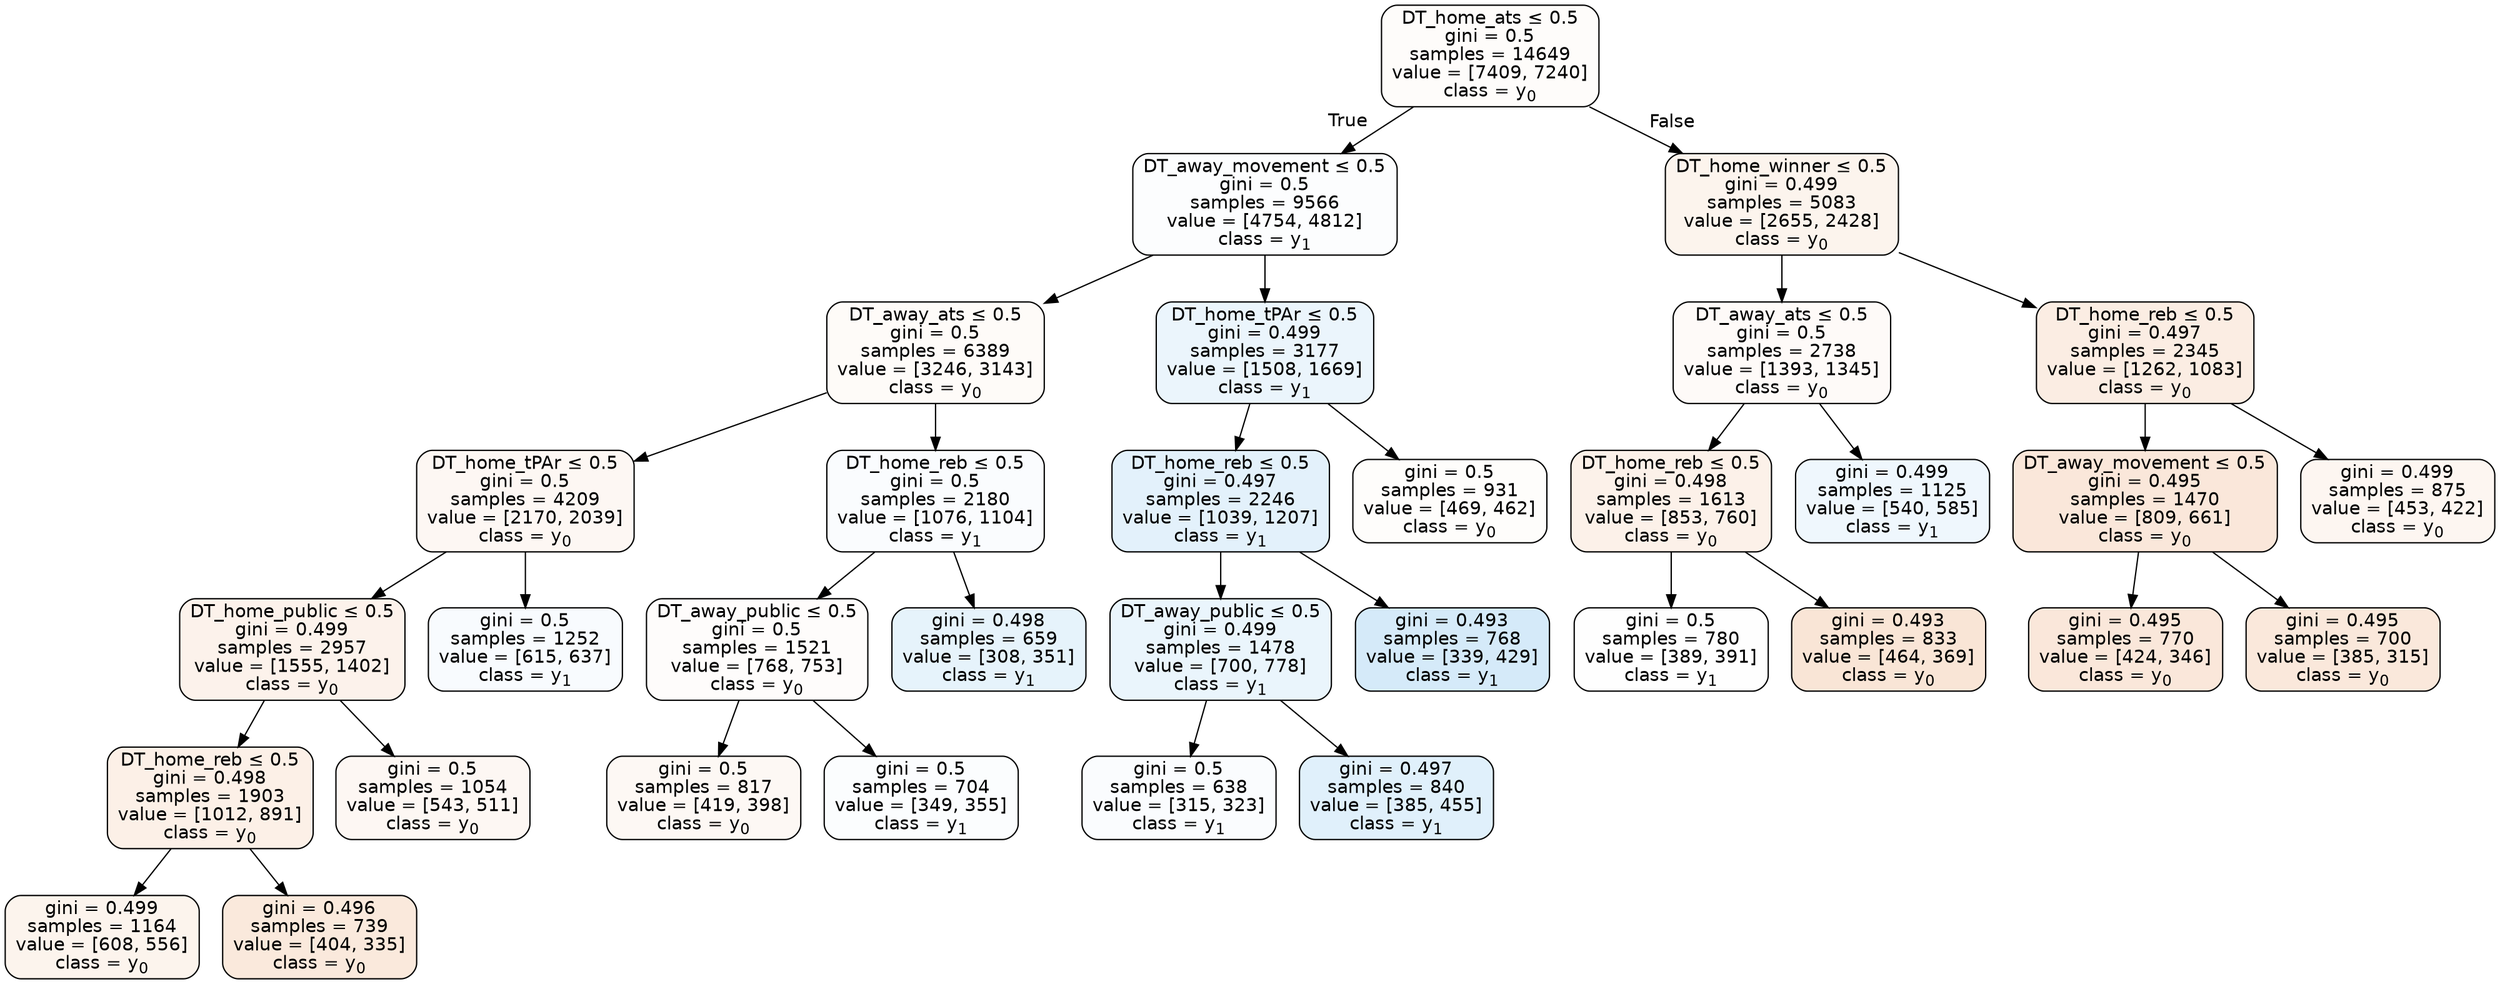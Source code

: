 digraph Tree {
node [shape=box, style="filled, rounded", color="black", fontname=helvetica] ;
edge [fontname=helvetica] ;
0 [label=<DT_home_ats &le; 0.5<br/>gini = 0.5<br/>samples = 14649<br/>value = [7409, 7240]<br/>class = y<SUB>0</SUB>>, fillcolor="#e5813906"] ;
1 [label=<DT_away_movement &le; 0.5<br/>gini = 0.5<br/>samples = 9566<br/>value = [4754, 4812]<br/>class = y<SUB>1</SUB>>, fillcolor="#399de503"] ;
0 -> 1 [labeldistance=2.5, labelangle=45, headlabel="True"] ;
2 [label=<DT_away_ats &le; 0.5<br/>gini = 0.5<br/>samples = 6389<br/>value = [3246, 3143]<br/>class = y<SUB>0</SUB>>, fillcolor="#e5813908"] ;
1 -> 2 ;
3 [label=<DT_home_tPAr &le; 0.5<br/>gini = 0.5<br/>samples = 4209<br/>value = [2170, 2039]<br/>class = y<SUB>0</SUB>>, fillcolor="#e581390f"] ;
2 -> 3 ;
4 [label=<DT_home_public &le; 0.5<br/>gini = 0.499<br/>samples = 2957<br/>value = [1555, 1402]<br/>class = y<SUB>0</SUB>>, fillcolor="#e5813919"] ;
3 -> 4 ;
5 [label=<DT_home_reb &le; 0.5<br/>gini = 0.498<br/>samples = 1903<br/>value = [1012, 891]<br/>class = y<SUB>0</SUB>>, fillcolor="#e581391e"] ;
4 -> 5 ;
6 [label=<gini = 0.499<br/>samples = 1164<br/>value = [608, 556]<br/>class = y<SUB>0</SUB>>, fillcolor="#e5813916"] ;
5 -> 6 ;
7 [label=<gini = 0.496<br/>samples = 739<br/>value = [404, 335]<br/>class = y<SUB>0</SUB>>, fillcolor="#e581392c"] ;
5 -> 7 ;
8 [label=<gini = 0.5<br/>samples = 1054<br/>value = [543, 511]<br/>class = y<SUB>0</SUB>>, fillcolor="#e581390f"] ;
4 -> 8 ;
9 [label=<gini = 0.5<br/>samples = 1252<br/>value = [615, 637]<br/>class = y<SUB>1</SUB>>, fillcolor="#399de509"] ;
3 -> 9 ;
10 [label=<DT_home_reb &le; 0.5<br/>gini = 0.5<br/>samples = 2180<br/>value = [1076, 1104]<br/>class = y<SUB>1</SUB>>, fillcolor="#399de506"] ;
2 -> 10 ;
11 [label=<DT_away_public &le; 0.5<br/>gini = 0.5<br/>samples = 1521<br/>value = [768, 753]<br/>class = y<SUB>0</SUB>>, fillcolor="#e5813905"] ;
10 -> 11 ;
12 [label=<gini = 0.5<br/>samples = 817<br/>value = [419, 398]<br/>class = y<SUB>0</SUB>>, fillcolor="#e581390d"] ;
11 -> 12 ;
13 [label=<gini = 0.5<br/>samples = 704<br/>value = [349, 355]<br/>class = y<SUB>1</SUB>>, fillcolor="#399de504"] ;
11 -> 13 ;
14 [label=<gini = 0.498<br/>samples = 659<br/>value = [308, 351]<br/>class = y<SUB>1</SUB>>, fillcolor="#399de51f"] ;
10 -> 14 ;
15 [label=<DT_home_tPAr &le; 0.5<br/>gini = 0.499<br/>samples = 3177<br/>value = [1508, 1669]<br/>class = y<SUB>1</SUB>>, fillcolor="#399de519"] ;
1 -> 15 ;
16 [label=<DT_home_reb &le; 0.5<br/>gini = 0.497<br/>samples = 2246<br/>value = [1039, 1207]<br/>class = y<SUB>1</SUB>>, fillcolor="#399de523"] ;
15 -> 16 ;
17 [label=<DT_away_public &le; 0.5<br/>gini = 0.499<br/>samples = 1478<br/>value = [700, 778]<br/>class = y<SUB>1</SUB>>, fillcolor="#399de51a"] ;
16 -> 17 ;
18 [label=<gini = 0.5<br/>samples = 638<br/>value = [315, 323]<br/>class = y<SUB>1</SUB>>, fillcolor="#399de506"] ;
17 -> 18 ;
19 [label=<gini = 0.497<br/>samples = 840<br/>value = [385, 455]<br/>class = y<SUB>1</SUB>>, fillcolor="#399de527"] ;
17 -> 19 ;
20 [label=<gini = 0.493<br/>samples = 768<br/>value = [339, 429]<br/>class = y<SUB>1</SUB>>, fillcolor="#399de535"] ;
16 -> 20 ;
21 [label=<gini = 0.5<br/>samples = 931<br/>value = [469, 462]<br/>class = y<SUB>0</SUB>>, fillcolor="#e5813904"] ;
15 -> 21 ;
22 [label=<DT_home_winner &le; 0.5<br/>gini = 0.499<br/>samples = 5083<br/>value = [2655, 2428]<br/>class = y<SUB>0</SUB>>, fillcolor="#e5813916"] ;
0 -> 22 [labeldistance=2.5, labelangle=-45, headlabel="False"] ;
23 [label=<DT_away_ats &le; 0.5<br/>gini = 0.5<br/>samples = 2738<br/>value = [1393, 1345]<br/>class = y<SUB>0</SUB>>, fillcolor="#e5813909"] ;
22 -> 23 ;
24 [label=<DT_home_reb &le; 0.5<br/>gini = 0.498<br/>samples = 1613<br/>value = [853, 760]<br/>class = y<SUB>0</SUB>>, fillcolor="#e581391c"] ;
23 -> 24 ;
25 [label=<gini = 0.5<br/>samples = 780<br/>value = [389, 391]<br/>class = y<SUB>1</SUB>>, fillcolor="#399de501"] ;
24 -> 25 ;
26 [label=<gini = 0.493<br/>samples = 833<br/>value = [464, 369]<br/>class = y<SUB>0</SUB>>, fillcolor="#e5813934"] ;
24 -> 26 ;
27 [label=<gini = 0.499<br/>samples = 1125<br/>value = [540, 585]<br/>class = y<SUB>1</SUB>>, fillcolor="#399de514"] ;
23 -> 27 ;
28 [label=<DT_home_reb &le; 0.5<br/>gini = 0.497<br/>samples = 2345<br/>value = [1262, 1083]<br/>class = y<SUB>0</SUB>>, fillcolor="#e5813924"] ;
22 -> 28 ;
29 [label=<DT_away_movement &le; 0.5<br/>gini = 0.495<br/>samples = 1470<br/>value = [809, 661]<br/>class = y<SUB>0</SUB>>, fillcolor="#e581392f"] ;
28 -> 29 ;
30 [label=<gini = 0.495<br/>samples = 770<br/>value = [424, 346]<br/>class = y<SUB>0</SUB>>, fillcolor="#e581392f"] ;
29 -> 30 ;
31 [label=<gini = 0.495<br/>samples = 700<br/>value = [385, 315]<br/>class = y<SUB>0</SUB>>, fillcolor="#e581392e"] ;
29 -> 31 ;
32 [label=<gini = 0.499<br/>samples = 875<br/>value = [453, 422]<br/>class = y<SUB>0</SUB>>, fillcolor="#e5813911"] ;
28 -> 32 ;
}